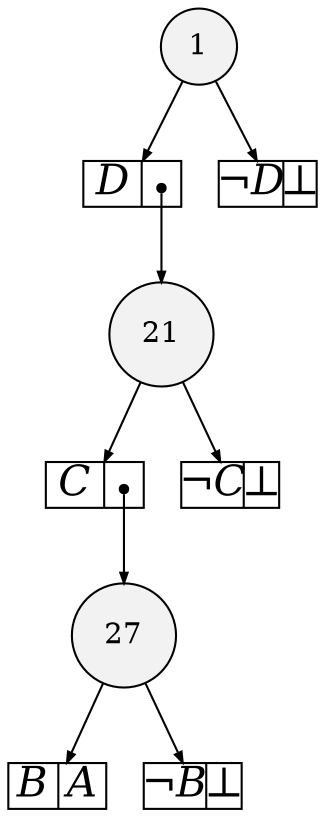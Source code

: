 
digraph sdd {

overlap=false

{rank=same; n56 }
{rank=same; n22285 }
{rank=same; n22286 }

n56 [label= "27",style=filled,fillcolor=gray95,shape=circle,height=.25,width=.25]; 
n56e0
      [label= "<L>B|<R>A",
      shape=record,
      fontsize=20,
      fontname="Times-Italic",
      fillcolor=white,
      style=filled,
      fixedsize=true,
      height=.30, 
      width=.65];

n56->n56e0 [arrowsize=.50];
n56e1
      [label= "<L>&not;B|<R>&#8869;",
      shape=record,
      fontsize=20,
      fontname="Times-Italic",
      fillcolor=white,
      style=filled,
      fixedsize=true,
      height=.30, 
      width=.65];

n56->n56e1 [arrowsize=.50];
n22285 [label= "21",style=filled,fillcolor=gray95,shape=circle,height=.25,width=.25]; 
n22285e0
      [label= "<L>C|<R>",
      shape=record,
      fontsize=20,
      fontname="Times-Italic",
      fillcolor=white,
      style=filled,
      fixedsize=true,
      height=.30, 
      width=.65];

n22285->n22285e0 [arrowsize=.50];
n22285e0:R:c->n56 [arrowsize=.50,tailclip=false,arrowtail=dot,dir=both];
n22285e1
      [label= "<L>&not;C|<R>&#8869;",
      shape=record,
      fontsize=20,
      fontname="Times-Italic",
      fillcolor=white,
      style=filled,
      fixedsize=true,
      height=.30, 
      width=.65];

n22285->n22285e1 [arrowsize=.50];
n22286 [label= "1",style=filled,fillcolor=gray95,shape=circle,height=.25,width=.25]; 
n22286e0
      [label= "<L>D|<R>",
      shape=record,
      fontsize=20,
      fontname="Times-Italic",
      fillcolor=white,
      style=filled,
      fixedsize=true,
      height=.30, 
      width=.65];

n22286->n22286e0 [arrowsize=.50];
n22286e0:R:c->n22285 [arrowsize=.50,tailclip=false,arrowtail=dot,dir=both];
n22286e1
      [label= "<L>&not;D|<R>&#8869;",
      shape=record,
      fontsize=20,
      fontname="Times-Italic",
      fillcolor=white,
      style=filled,
      fixedsize=true,
      height=.30, 
      width=.65];

n22286->n22286e1 [arrowsize=.50];


}